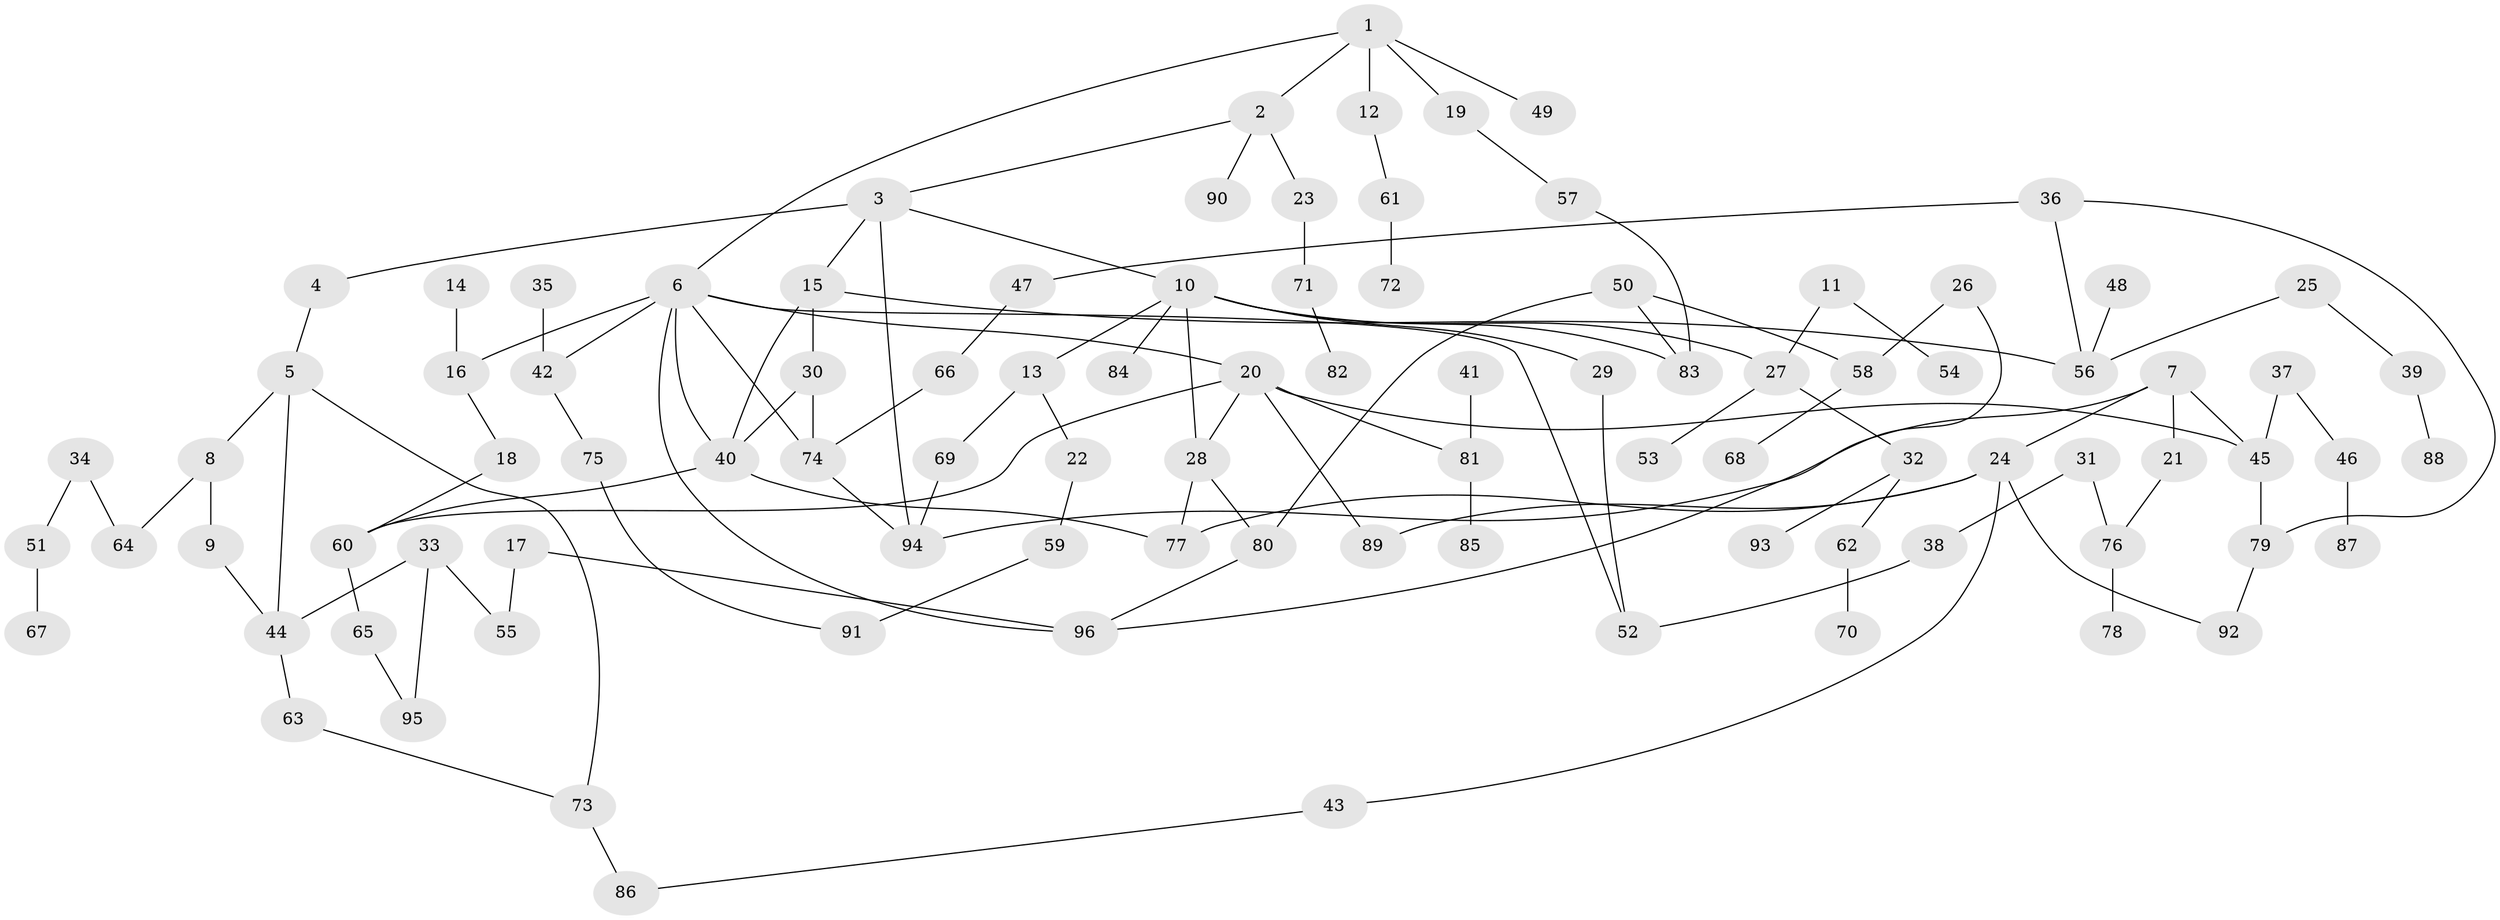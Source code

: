 // original degree distribution, {5: 0.051470588235294115, 4: 0.13970588235294118, 2: 0.3014705882352941, 8: 0.007352941176470588, 3: 0.16911764705882354, 7: 0.007352941176470588, 1: 0.3161764705882353, 6: 0.007352941176470588}
// Generated by graph-tools (version 1.1) at 2025/36/03/04/25 23:36:02]
// undirected, 96 vertices, 122 edges
graph export_dot {
  node [color=gray90,style=filled];
  1;
  2;
  3;
  4;
  5;
  6;
  7;
  8;
  9;
  10;
  11;
  12;
  13;
  14;
  15;
  16;
  17;
  18;
  19;
  20;
  21;
  22;
  23;
  24;
  25;
  26;
  27;
  28;
  29;
  30;
  31;
  32;
  33;
  34;
  35;
  36;
  37;
  38;
  39;
  40;
  41;
  42;
  43;
  44;
  45;
  46;
  47;
  48;
  49;
  50;
  51;
  52;
  53;
  54;
  55;
  56;
  57;
  58;
  59;
  60;
  61;
  62;
  63;
  64;
  65;
  66;
  67;
  68;
  69;
  70;
  71;
  72;
  73;
  74;
  75;
  76;
  77;
  78;
  79;
  80;
  81;
  82;
  83;
  84;
  85;
  86;
  87;
  88;
  89;
  90;
  91;
  92;
  93;
  94;
  95;
  96;
  1 -- 2 [weight=1.0];
  1 -- 6 [weight=1.0];
  1 -- 12 [weight=1.0];
  1 -- 19 [weight=1.0];
  1 -- 49 [weight=1.0];
  2 -- 3 [weight=1.0];
  2 -- 23 [weight=1.0];
  2 -- 90 [weight=1.0];
  3 -- 4 [weight=1.0];
  3 -- 10 [weight=1.0];
  3 -- 15 [weight=1.0];
  3 -- 94 [weight=1.0];
  4 -- 5 [weight=1.0];
  5 -- 8 [weight=1.0];
  5 -- 44 [weight=1.0];
  5 -- 73 [weight=1.0];
  6 -- 16 [weight=1.0];
  6 -- 20 [weight=1.0];
  6 -- 40 [weight=1.0];
  6 -- 42 [weight=1.0];
  6 -- 52 [weight=1.0];
  6 -- 74 [weight=1.0];
  6 -- 96 [weight=1.0];
  7 -- 21 [weight=1.0];
  7 -- 24 [weight=1.0];
  7 -- 45 [weight=1.0];
  7 -- 94 [weight=1.0];
  8 -- 9 [weight=1.0];
  8 -- 64 [weight=1.0];
  9 -- 44 [weight=1.0];
  10 -- 13 [weight=1.0];
  10 -- 27 [weight=1.0];
  10 -- 28 [weight=1.0];
  10 -- 29 [weight=1.0];
  10 -- 83 [weight=1.0];
  10 -- 84 [weight=1.0];
  11 -- 27 [weight=1.0];
  11 -- 54 [weight=1.0];
  12 -- 61 [weight=1.0];
  13 -- 22 [weight=1.0];
  13 -- 69 [weight=1.0];
  14 -- 16 [weight=1.0];
  15 -- 30 [weight=1.0];
  15 -- 40 [weight=1.0];
  15 -- 56 [weight=1.0];
  16 -- 18 [weight=1.0];
  17 -- 55 [weight=1.0];
  17 -- 96 [weight=1.0];
  18 -- 60 [weight=1.0];
  19 -- 57 [weight=1.0];
  20 -- 28 [weight=1.0];
  20 -- 45 [weight=1.0];
  20 -- 60 [weight=1.0];
  20 -- 81 [weight=1.0];
  20 -- 89 [weight=1.0];
  21 -- 76 [weight=1.0];
  22 -- 59 [weight=1.0];
  23 -- 71 [weight=1.0];
  24 -- 43 [weight=1.0];
  24 -- 77 [weight=1.0];
  24 -- 89 [weight=1.0];
  24 -- 92 [weight=1.0];
  25 -- 39 [weight=1.0];
  25 -- 56 [weight=1.0];
  26 -- 58 [weight=1.0];
  26 -- 96 [weight=1.0];
  27 -- 32 [weight=1.0];
  27 -- 53 [weight=1.0];
  28 -- 77 [weight=1.0];
  28 -- 80 [weight=1.0];
  29 -- 52 [weight=1.0];
  30 -- 40 [weight=1.0];
  30 -- 74 [weight=1.0];
  31 -- 38 [weight=1.0];
  31 -- 76 [weight=2.0];
  32 -- 62 [weight=1.0];
  32 -- 93 [weight=1.0];
  33 -- 44 [weight=1.0];
  33 -- 55 [weight=1.0];
  33 -- 95 [weight=1.0];
  34 -- 51 [weight=1.0];
  34 -- 64 [weight=1.0];
  35 -- 42 [weight=1.0];
  36 -- 47 [weight=1.0];
  36 -- 56 [weight=1.0];
  36 -- 79 [weight=1.0];
  37 -- 45 [weight=1.0];
  37 -- 46 [weight=1.0];
  38 -- 52 [weight=1.0];
  39 -- 88 [weight=1.0];
  40 -- 60 [weight=1.0];
  40 -- 77 [weight=1.0];
  41 -- 81 [weight=1.0];
  42 -- 75 [weight=1.0];
  43 -- 86 [weight=1.0];
  44 -- 63 [weight=1.0];
  45 -- 79 [weight=1.0];
  46 -- 87 [weight=1.0];
  47 -- 66 [weight=1.0];
  48 -- 56 [weight=1.0];
  50 -- 58 [weight=1.0];
  50 -- 80 [weight=1.0];
  50 -- 83 [weight=1.0];
  51 -- 67 [weight=1.0];
  57 -- 83 [weight=1.0];
  58 -- 68 [weight=1.0];
  59 -- 91 [weight=1.0];
  60 -- 65 [weight=1.0];
  61 -- 72 [weight=1.0];
  62 -- 70 [weight=1.0];
  63 -- 73 [weight=1.0];
  65 -- 95 [weight=1.0];
  66 -- 74 [weight=1.0];
  69 -- 94 [weight=1.0];
  71 -- 82 [weight=1.0];
  73 -- 86 [weight=1.0];
  74 -- 94 [weight=1.0];
  75 -- 91 [weight=1.0];
  76 -- 78 [weight=1.0];
  79 -- 92 [weight=1.0];
  80 -- 96 [weight=1.0];
  81 -- 85 [weight=1.0];
}
